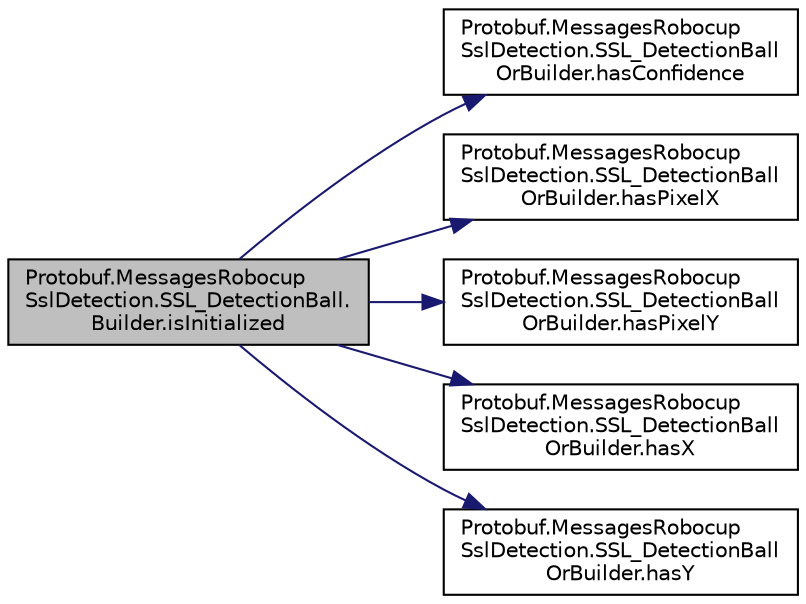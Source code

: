 digraph "Protobuf.MessagesRobocupSslDetection.SSL_DetectionBall.Builder.isInitialized"
{
 // INTERACTIVE_SVG=YES
  edge [fontname="Helvetica",fontsize="10",labelfontname="Helvetica",labelfontsize="10"];
  node [fontname="Helvetica",fontsize="10",shape=record];
  rankdir="LR";
  Node1 [label="Protobuf.MessagesRobocup\lSslDetection.SSL_DetectionBall.\lBuilder.isInitialized",height=0.2,width=0.4,color="black", fillcolor="grey75", style="filled", fontcolor="black"];
  Node1 -> Node2 [color="midnightblue",fontsize="10",style="solid",fontname="Helvetica"];
  Node2 [label="Protobuf.MessagesRobocup\lSslDetection.SSL_DetectionBall\lOrBuilder.hasConfidence",height=0.2,width=0.4,color="black", fillcolor="white", style="filled",URL="$dd/dbe/interface_protobuf_1_1_messages_robocup_ssl_detection_1_1_s_s_l___detection_ball_or_builder.html#ad8e59cdf9df1a7c57df92a87b5b63afd"];
  Node1 -> Node3 [color="midnightblue",fontsize="10",style="solid",fontname="Helvetica"];
  Node3 [label="Protobuf.MessagesRobocup\lSslDetection.SSL_DetectionBall\lOrBuilder.hasPixelX",height=0.2,width=0.4,color="black", fillcolor="white", style="filled",URL="$dd/dbe/interface_protobuf_1_1_messages_robocup_ssl_detection_1_1_s_s_l___detection_ball_or_builder.html#a90ab8e408a7752323a622f59e42ed212"];
  Node1 -> Node4 [color="midnightblue",fontsize="10",style="solid",fontname="Helvetica"];
  Node4 [label="Protobuf.MessagesRobocup\lSslDetection.SSL_DetectionBall\lOrBuilder.hasPixelY",height=0.2,width=0.4,color="black", fillcolor="white", style="filled",URL="$dd/dbe/interface_protobuf_1_1_messages_robocup_ssl_detection_1_1_s_s_l___detection_ball_or_builder.html#aeac3dccd46e0425a1e7dd263ce0b2c3f"];
  Node1 -> Node5 [color="midnightblue",fontsize="10",style="solid",fontname="Helvetica"];
  Node5 [label="Protobuf.MessagesRobocup\lSslDetection.SSL_DetectionBall\lOrBuilder.hasX",height=0.2,width=0.4,color="black", fillcolor="white", style="filled",URL="$dd/dbe/interface_protobuf_1_1_messages_robocup_ssl_detection_1_1_s_s_l___detection_ball_or_builder.html#acd5d08c6580b1da137ffac98e74ea114"];
  Node1 -> Node6 [color="midnightblue",fontsize="10",style="solid",fontname="Helvetica"];
  Node6 [label="Protobuf.MessagesRobocup\lSslDetection.SSL_DetectionBall\lOrBuilder.hasY",height=0.2,width=0.4,color="black", fillcolor="white", style="filled",URL="$dd/dbe/interface_protobuf_1_1_messages_robocup_ssl_detection_1_1_s_s_l___detection_ball_or_builder.html#ad08e258082b2c0bca3bd2c07dcb9e96c"];
}
